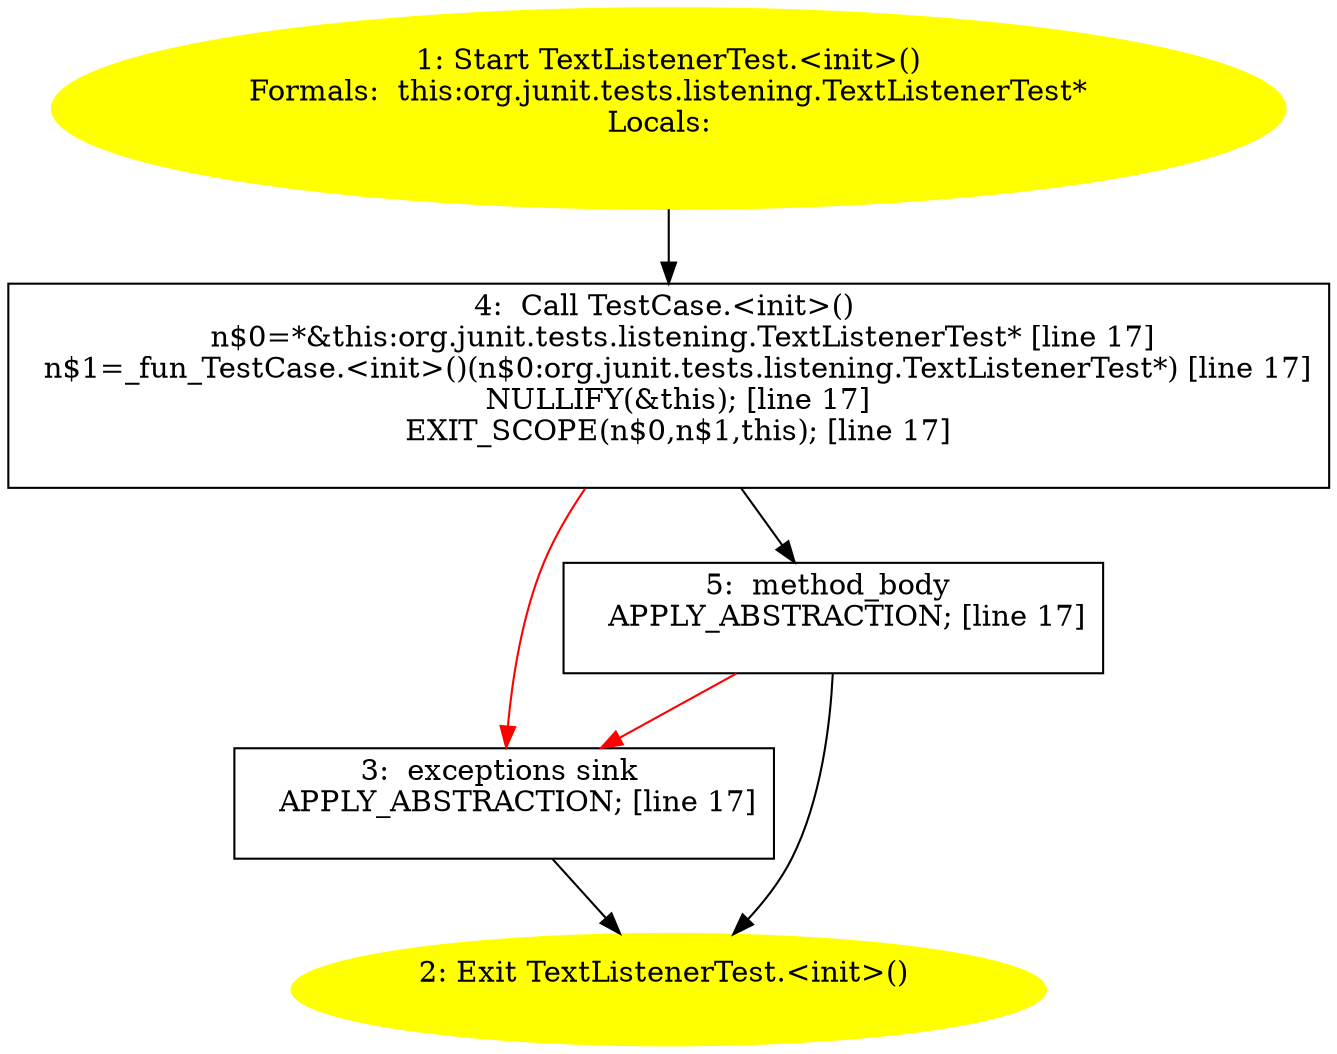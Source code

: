 /* @generated */
digraph cfg {
"org.junit.tests.listening.TextListenerTest.<init>().39e4fc23754ff7a2e557de82a3f680af_1" [label="1: Start TextListenerTest.<init>()\nFormals:  this:org.junit.tests.listening.TextListenerTest*\nLocals:  \n  " color=yellow style=filled]
	

	 "org.junit.tests.listening.TextListenerTest.<init>().39e4fc23754ff7a2e557de82a3f680af_1" -> "org.junit.tests.listening.TextListenerTest.<init>().39e4fc23754ff7a2e557de82a3f680af_4" ;
"org.junit.tests.listening.TextListenerTest.<init>().39e4fc23754ff7a2e557de82a3f680af_2" [label="2: Exit TextListenerTest.<init>() \n  " color=yellow style=filled]
	

"org.junit.tests.listening.TextListenerTest.<init>().39e4fc23754ff7a2e557de82a3f680af_3" [label="3:  exceptions sink \n   APPLY_ABSTRACTION; [line 17]\n " shape="box"]
	

	 "org.junit.tests.listening.TextListenerTest.<init>().39e4fc23754ff7a2e557de82a3f680af_3" -> "org.junit.tests.listening.TextListenerTest.<init>().39e4fc23754ff7a2e557de82a3f680af_2" ;
"org.junit.tests.listening.TextListenerTest.<init>().39e4fc23754ff7a2e557de82a3f680af_4" [label="4:  Call TestCase.<init>() \n   n$0=*&this:org.junit.tests.listening.TextListenerTest* [line 17]\n  n$1=_fun_TestCase.<init>()(n$0:org.junit.tests.listening.TextListenerTest*) [line 17]\n  NULLIFY(&this); [line 17]\n  EXIT_SCOPE(n$0,n$1,this); [line 17]\n " shape="box"]
	

	 "org.junit.tests.listening.TextListenerTest.<init>().39e4fc23754ff7a2e557de82a3f680af_4" -> "org.junit.tests.listening.TextListenerTest.<init>().39e4fc23754ff7a2e557de82a3f680af_5" ;
	 "org.junit.tests.listening.TextListenerTest.<init>().39e4fc23754ff7a2e557de82a3f680af_4" -> "org.junit.tests.listening.TextListenerTest.<init>().39e4fc23754ff7a2e557de82a3f680af_3" [color="red" ];
"org.junit.tests.listening.TextListenerTest.<init>().39e4fc23754ff7a2e557de82a3f680af_5" [label="5:  method_body \n   APPLY_ABSTRACTION; [line 17]\n " shape="box"]
	

	 "org.junit.tests.listening.TextListenerTest.<init>().39e4fc23754ff7a2e557de82a3f680af_5" -> "org.junit.tests.listening.TextListenerTest.<init>().39e4fc23754ff7a2e557de82a3f680af_2" ;
	 "org.junit.tests.listening.TextListenerTest.<init>().39e4fc23754ff7a2e557de82a3f680af_5" -> "org.junit.tests.listening.TextListenerTest.<init>().39e4fc23754ff7a2e557de82a3f680af_3" [color="red" ];
}
